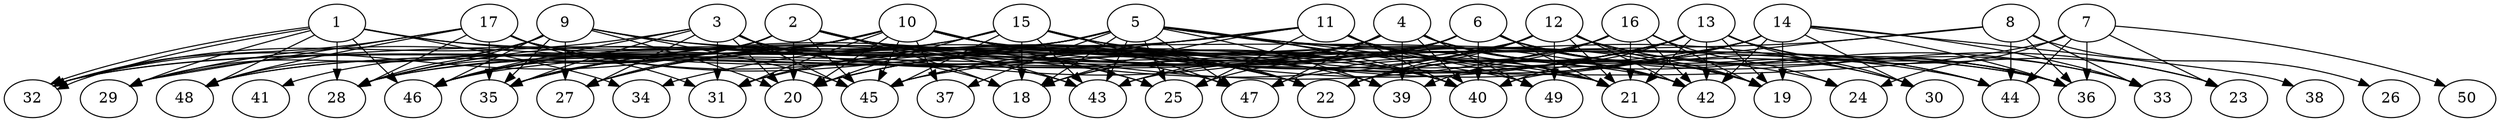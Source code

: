 // DAG automatically generated by daggen at Thu Oct  3 14:07:56 2019
// ./daggen --dot -n 50 --ccr 0.4 --fat 0.9 --regular 0.5 --density 0.5 --mindata 5242880 --maxdata 52428800 
digraph G {
  1 [size="37470720", alpha="0.06", expect_size="14988288"] 
  1 -> 24 [size ="14988288"]
  1 -> 28 [size ="14988288"]
  1 -> 29 [size ="14988288"]
  1 -> 32 [size ="14988288"]
  1 -> 32 [size ="14988288"]
  1 -> 34 [size ="14988288"]
  1 -> 43 [size ="14988288"]
  1 -> 46 [size ="14988288"]
  1 -> 48 [size ="14988288"]
  2 [size="43217920", alpha="0.13", expect_size="17287168"] 
  2 -> 18 [size ="17287168"]
  2 -> 20 [size ="17287168"]
  2 -> 25 [size ="17287168"]
  2 -> 28 [size ="17287168"]
  2 -> 32 [size ="17287168"]
  2 -> 35 [size ="17287168"]
  2 -> 40 [size ="17287168"]
  2 -> 41 [size ="17287168"]
  2 -> 43 [size ="17287168"]
  2 -> 44 [size ="17287168"]
  2 -> 45 [size ="17287168"]
  2 -> 46 [size ="17287168"]
  3 [size="60787200", alpha="0.15", expect_size="24314880"] 
  3 -> 18 [size ="24314880"]
  3 -> 20 [size ="24314880"]
  3 -> 22 [size ="24314880"]
  3 -> 27 [size ="24314880"]
  3 -> 31 [size ="24314880"]
  3 -> 32 [size ="24314880"]
  3 -> 35 [size ="24314880"]
  3 -> 39 [size ="24314880"]
  3 -> 45 [size ="24314880"]
  3 -> 46 [size ="24314880"]
  4 [size="102225920", alpha="0.15", expect_size="40890368"] 
  4 -> 18 [size ="40890368"]
  4 -> 19 [size ="40890368"]
  4 -> 20 [size ="40890368"]
  4 -> 30 [size ="40890368"]
  4 -> 32 [size ="40890368"]
  4 -> 33 [size ="40890368"]
  4 -> 39 [size ="40890368"]
  4 -> 40 [size ="40890368"]
  4 -> 42 [size ="40890368"]
  4 -> 46 [size ="40890368"]
  4 -> 47 [size ="40890368"]
  4 -> 49 [size ="40890368"]
  5 [size="90355200", alpha="0.09", expect_size="36142080"] 
  5 -> 18 [size ="36142080"]
  5 -> 21 [size ="36142080"]
  5 -> 25 [size ="36142080"]
  5 -> 27 [size ="36142080"]
  5 -> 28 [size ="36142080"]
  5 -> 30 [size ="36142080"]
  5 -> 31 [size ="36142080"]
  5 -> 36 [size ="36142080"]
  5 -> 37 [size ="36142080"]
  5 -> 39 [size ="36142080"]
  5 -> 40 [size ="36142080"]
  5 -> 43 [size ="36142080"]
  5 -> 46 [size ="36142080"]
  5 -> 47 [size ="36142080"]
  5 -> 48 [size ="36142080"]
  5 -> 49 [size ="36142080"]
  6 [size="24097280", alpha="0.13", expect_size="9638912"] 
  6 -> 18 [size ="9638912"]
  6 -> 19 [size ="9638912"]
  6 -> 21 [size ="9638912"]
  6 -> 23 [size ="9638912"]
  6 -> 25 [size ="9638912"]
  6 -> 32 [size ="9638912"]
  6 -> 36 [size ="9638912"]
  6 -> 40 [size ="9638912"]
  6 -> 43 [size ="9638912"]
  6 -> 44 [size ="9638912"]
  6 -> 48 [size ="9638912"]
  7 [size="90411520", alpha="0.00", expect_size="36164608"] 
  7 -> 23 [size ="36164608"]
  7 -> 24 [size ="36164608"]
  7 -> 29 [size ="36164608"]
  7 -> 36 [size ="36164608"]
  7 -> 44 [size ="36164608"]
  7 -> 50 [size ="36164608"]
  8 [size="116280320", alpha="0.12", expect_size="46512128"] 
  8 -> 26 [size ="46512128"]
  8 -> 33 [size ="46512128"]
  8 -> 36 [size ="46512128"]
  8 -> 40 [size ="46512128"]
  8 -> 43 [size ="46512128"]
  8 -> 44 [size ="46512128"]
  9 [size="116372480", alpha="0.20", expect_size="46548992"] 
  9 -> 20 [size ="46548992"]
  9 -> 21 [size ="46548992"]
  9 -> 22 [size ="46548992"]
  9 -> 27 [size ="46548992"]
  9 -> 28 [size ="46548992"]
  9 -> 29 [size ="46548992"]
  9 -> 35 [size ="46548992"]
  9 -> 45 [size ="46548992"]
  9 -> 46 [size ="46548992"]
  9 -> 48 [size ="46548992"]
  10 [size="55004160", alpha="0.00", expect_size="22001664"] 
  10 -> 20 [size ="22001664"]
  10 -> 21 [size ="22001664"]
  10 -> 22 [size ="22001664"]
  10 -> 25 [size ="22001664"]
  10 -> 27 [size ="22001664"]
  10 -> 28 [size ="22001664"]
  10 -> 29 [size ="22001664"]
  10 -> 31 [size ="22001664"]
  10 -> 36 [size ="22001664"]
  10 -> 37 [size ="22001664"]
  10 -> 40 [size ="22001664"]
  10 -> 42 [size ="22001664"]
  10 -> 45 [size ="22001664"]
  10 -> 46 [size ="22001664"]
  11 [size="114938880", alpha="0.00", expect_size="45975552"] 
  11 -> 18 [size ="45975552"]
  11 -> 19 [size ="45975552"]
  11 -> 21 [size ="45975552"]
  11 -> 25 [size ="45975552"]
  11 -> 27 [size ="45975552"]
  11 -> 40 [size ="45975552"]
  11 -> 42 [size ="45975552"]
  11 -> 44 [size ="45975552"]
  11 -> 45 [size ="45975552"]
  11 -> 46 [size ="45975552"]
  11 -> 49 [size ="45975552"]
  12 [size="29811200", alpha="0.00", expect_size="11924480"] 
  12 -> 19 [size ="11924480"]
  12 -> 20 [size ="11924480"]
  12 -> 21 [size ="11924480"]
  12 -> 22 [size ="11924480"]
  12 -> 28 [size ="11924480"]
  12 -> 33 [size ="11924480"]
  12 -> 35 [size ="11924480"]
  12 -> 36 [size ="11924480"]
  12 -> 42 [size ="11924480"]
  12 -> 47 [size ="11924480"]
  12 -> 49 [size ="11924480"]
  13 [size="106357760", alpha="0.04", expect_size="42543104"] 
  13 -> 19 [size ="42543104"]
  13 -> 20 [size ="42543104"]
  13 -> 21 [size ="42543104"]
  13 -> 22 [size ="42543104"]
  13 -> 23 [size ="42543104"]
  13 -> 30 [size ="42543104"]
  13 -> 34 [size ="42543104"]
  13 -> 36 [size ="42543104"]
  13 -> 40 [size ="42543104"]
  13 -> 42 [size ="42543104"]
  13 -> 45 [size ="42543104"]
  14 [size="77058560", alpha="0.12", expect_size="30823424"] 
  14 -> 19 [size ="30823424"]
  14 -> 22 [size ="30823424"]
  14 -> 28 [size ="30823424"]
  14 -> 30 [size ="30823424"]
  14 -> 31 [size ="30823424"]
  14 -> 33 [size ="30823424"]
  14 -> 36 [size ="30823424"]
  14 -> 38 [size ="30823424"]
  14 -> 42 [size ="30823424"]
  14 -> 45 [size ="30823424"]
  15 [size="46668800", alpha="0.06", expect_size="18667520"] 
  15 -> 18 [size ="18667520"]
  15 -> 19 [size ="18667520"]
  15 -> 20 [size ="18667520"]
  15 -> 22 [size ="18667520"]
  15 -> 35 [size ="18667520"]
  15 -> 40 [size ="18667520"]
  15 -> 43 [size ="18667520"]
  15 -> 45 [size ="18667520"]
  15 -> 46 [size ="18667520"]
  15 -> 47 [size ="18667520"]
  16 [size="98214400", alpha="0.06", expect_size="39285760"] 
  16 -> 19 [size ="39285760"]
  16 -> 21 [size ="39285760"]
  16 -> 22 [size ="39285760"]
  16 -> 24 [size ="39285760"]
  16 -> 35 [size ="39285760"]
  16 -> 39 [size ="39285760"]
  16 -> 42 [size ="39285760"]
  17 [size="57799680", alpha="0.02", expect_size="23119872"] 
  17 -> 22 [size ="23119872"]
  17 -> 28 [size ="23119872"]
  17 -> 29 [size ="23119872"]
  17 -> 31 [size ="23119872"]
  17 -> 32 [size ="23119872"]
  17 -> 35 [size ="23119872"]
  17 -> 42 [size ="23119872"]
  17 -> 47 [size ="23119872"]
  17 -> 48 [size ="23119872"]
  18 [size="59947520", alpha="0.03", expect_size="23979008"] 
  19 [size="14110720", alpha="0.05", expect_size="5644288"] 
  20 [size="129907200", alpha="0.00", expect_size="51962880"] 
  21 [size="14307840", alpha="0.19", expect_size="5723136"] 
  22 [size="15311360", alpha="0.04", expect_size="6124544"] 
  23 [size="15759360", alpha="0.16", expect_size="6303744"] 
  24 [size="40399360", alpha="0.04", expect_size="16159744"] 
  25 [size="109117440", alpha="0.04", expect_size="43646976"] 
  26 [size="24204800", alpha="0.07", expect_size="9681920"] 
  27 [size="61934080", alpha="0.02", expect_size="24773632"] 
  28 [size="71431680", alpha="0.15", expect_size="28572672"] 
  29 [size="86978560", alpha="0.06", expect_size="34791424"] 
  30 [size="116840960", alpha="0.04", expect_size="46736384"] 
  31 [size="117665280", alpha="0.18", expect_size="47066112"] 
  32 [size="113817600", alpha="0.16", expect_size="45527040"] 
  33 [size="17441280", alpha="0.10", expect_size="6976512"] 
  34 [size="112148480", alpha="0.14", expect_size="44859392"] 
  35 [size="15196160", alpha="0.04", expect_size="6078464"] 
  36 [size="39767040", alpha="0.09", expect_size="15906816"] 
  37 [size="78886400", alpha="0.01", expect_size="31554560"] 
  38 [size="91891200", alpha="0.01", expect_size="36756480"] 
  39 [size="63994880", alpha="0.01", expect_size="25597952"] 
  40 [size="98460160", alpha="0.01", expect_size="39384064"] 
  41 [size="119221760", alpha="0.02", expect_size="47688704"] 
  42 [size="110149120", alpha="0.02", expect_size="44059648"] 
  43 [size="87946240", alpha="0.03", expect_size="35178496"] 
  44 [size="27898880", alpha="0.09", expect_size="11159552"] 
  45 [size="111928320", alpha="0.11", expect_size="44771328"] 
  46 [size="19699200", alpha="0.15", expect_size="7879680"] 
  47 [size="72250880", alpha="0.07", expect_size="28900352"] 
  48 [size="78348800", alpha="0.09", expect_size="31339520"] 
  49 [size="84833280", alpha="0.04", expect_size="33933312"] 
  50 [size="92710400", alpha="0.16", expect_size="37084160"] 
}
